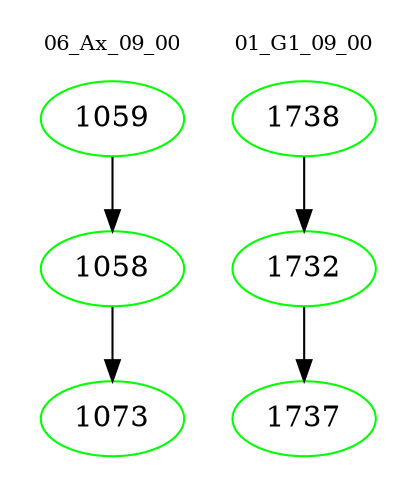 digraph{
subgraph cluster_0 {
color = white
label = "06_Ax_09_00";
fontsize=10;
T0_1059 [label="1059", color="green"]
T0_1059 -> T0_1058 [color="black"]
T0_1058 [label="1058", color="green"]
T0_1058 -> T0_1073 [color="black"]
T0_1073 [label="1073", color="green"]
}
subgraph cluster_1 {
color = white
label = "01_G1_09_00";
fontsize=10;
T1_1738 [label="1738", color="green"]
T1_1738 -> T1_1732 [color="black"]
T1_1732 [label="1732", color="green"]
T1_1732 -> T1_1737 [color="black"]
T1_1737 [label="1737", color="green"]
}
}
